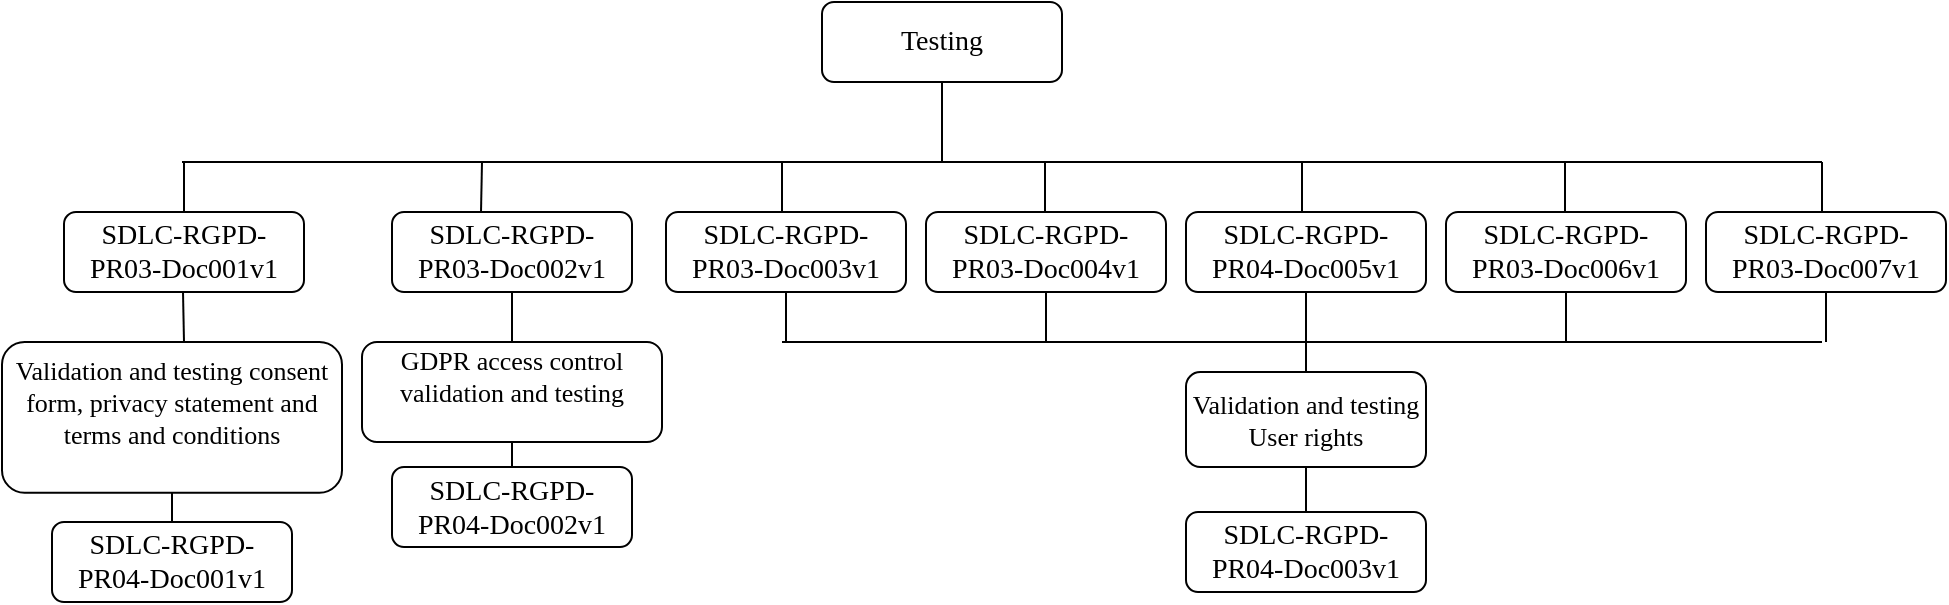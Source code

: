 <mxfile version="20.3.0" type="device"><diagram id="E203Ehq0CY6uqoC7Dn_K" name="Page-1"><mxGraphModel dx="946" dy="616" grid="1" gridSize="10" guides="1" tooltips="1" connect="1" arrows="1" fold="1" page="1" pageScale="1" pageWidth="827" pageHeight="1169" math="0" shadow="0"><root><mxCell id="0"/><mxCell id="1" parent="0"/><mxCell id="VaH-4Rq7gYr7jA8MtPZT-1" value="Testing" style="rounded=1;whiteSpace=wrap;html=1;fontSize=14;glass=0;strokeWidth=1;shadow=0;fontFamily=Verdana;" parent="1" vertex="1"><mxGeometry x="520" y="200" width="120" height="40" as="geometry"/></mxCell><mxCell id="VaH-4Rq7gYr7jA8MtPZT-2" value="&lt;p class=&quot;MsoNormal&quot; align=&quot;center&quot; style=&quot;font-size: 13px;&quot;&gt;Validation and testing consent form, privacy statement and terms and conditions&lt;/p&gt;&lt;div style=&quot;font-size: 13px;&quot;&gt;&lt;br style=&quot;font-size: 13px;&quot;&gt;&lt;/div&gt;" style="rounded=1;whiteSpace=wrap;html=1;fontSize=13;glass=0;strokeWidth=1;shadow=0;fontFamily=Verdana;" parent="1" vertex="1"><mxGeometry x="110" y="370" width="170" height="75.38" as="geometry"/></mxCell><mxCell id="VaH-4Rq7gYr7jA8MtPZT-3" value="" style="endArrow=none;html=1;fontFamily=Verdana;fontSize=14;" parent="1" edge="1"><mxGeometry width="50" height="50" relative="1" as="geometry"><mxPoint x="200" y="280" as="sourcePoint"/><mxPoint x="1020" y="280" as="targetPoint"/></mxGeometry></mxCell><mxCell id="VaH-4Rq7gYr7jA8MtPZT-4" value="SDLC-RGPD-PR03-Doc002v1" style="rounded=1;whiteSpace=wrap;html=1;fontSize=14;glass=0;strokeWidth=1;shadow=0;fontFamily=Verdana;" parent="1" vertex="1"><mxGeometry x="305" y="305" width="120" height="40" as="geometry"/></mxCell><mxCell id="VaH-4Rq7gYr7jA8MtPZT-5" value="SDLC-RGPD-PR03-Doc001v1" style="rounded=1;whiteSpace=wrap;html=1;fontSize=14;glass=0;strokeWidth=1;shadow=0;fontFamily=Verdana;" parent="1" vertex="1"><mxGeometry x="141" y="305" width="120" height="40" as="geometry"/></mxCell><mxCell id="VaH-4Rq7gYr7jA8MtPZT-6" value="" style="endArrow=none;html=1;entryX=0.5;entryY=0;entryDx=0;entryDy=0;fontFamily=Verdana;fontSize=14;" parent="1" target="VaH-4Rq7gYr7jA8MtPZT-5" edge="1"><mxGeometry width="50" height="50" relative="1" as="geometry"><mxPoint x="201" y="280" as="sourcePoint"/><mxPoint x="-119" y="310" as="targetPoint"/></mxGeometry></mxCell><mxCell id="VaH-4Rq7gYr7jA8MtPZT-7" value="" style="endArrow=none;html=1;entryX=0.5;entryY=0;entryDx=0;entryDy=0;fontFamily=Verdana;fontSize=14;" parent="1" edge="1"><mxGeometry width="50" height="50" relative="1" as="geometry"><mxPoint x="350" y="280" as="sourcePoint"/><mxPoint x="349.5" y="305.0" as="targetPoint"/></mxGeometry></mxCell><mxCell id="VaH-4Rq7gYr7jA8MtPZT-8" value="" style="endArrow=none;html=1;fontFamily=Verdana;fontSize=14;" parent="1" edge="1"><mxGeometry width="50" height="50" relative="1" as="geometry"><mxPoint x="500" y="310" as="sourcePoint"/><mxPoint x="500" y="280" as="targetPoint"/></mxGeometry></mxCell><mxCell id="VaH-4Rq7gYr7jA8MtPZT-9" value="SDLC-RGPD-PR03-Doc003v1" style="rounded=1;whiteSpace=wrap;html=1;fontSize=14;glass=0;strokeWidth=1;shadow=0;fontFamily=Verdana;" parent="1" vertex="1"><mxGeometry x="442" y="305" width="120" height="40" as="geometry"/></mxCell><mxCell id="VaH-4Rq7gYr7jA8MtPZT-10" value="" style="endArrow=none;html=1;entryX=0.5;entryY=1;entryDx=0;entryDy=0;fontFamily=Verdana;fontSize=14;" parent="1" edge="1"><mxGeometry width="50" height="50" relative="1" as="geometry"><mxPoint x="631.5" y="320" as="sourcePoint"/><mxPoint x="631.5" y="280" as="targetPoint"/></mxGeometry></mxCell><mxCell id="VaH-4Rq7gYr7jA8MtPZT-11" value="SDLC-RGPD-PR03-Doc004v1" style="rounded=1;whiteSpace=wrap;html=1;fontSize=14;glass=0;strokeWidth=1;shadow=0;fontFamily=Verdana;" parent="1" vertex="1"><mxGeometry x="572" y="305" width="120" height="40" as="geometry"/></mxCell><mxCell id="VaH-4Rq7gYr7jA8MtPZT-12" value="" style="endArrow=none;html=1;entryX=0.5;entryY=1;entryDx=0;entryDy=0;fontFamily=Verdana;fontSize=14;" parent="1" edge="1"><mxGeometry width="50" height="50" relative="1" as="geometry"><mxPoint x="760" y="320" as="sourcePoint"/><mxPoint x="760" y="280" as="targetPoint"/></mxGeometry></mxCell><mxCell id="VaH-4Rq7gYr7jA8MtPZT-13" value="SDLC-RGPD-PR04-Doc005v1" style="rounded=1;whiteSpace=wrap;html=1;fontSize=14;glass=0;strokeWidth=1;shadow=0;fontFamily=Verdana;" parent="1" vertex="1"><mxGeometry x="702" y="305" width="120" height="40" as="geometry"/></mxCell><mxCell id="VaH-4Rq7gYr7jA8MtPZT-14" value="" style="endArrow=none;html=1;entryX=0.5;entryY=1;entryDx=0;entryDy=0;fontFamily=Verdana;fontSize=14;" parent="1" edge="1"><mxGeometry width="50" height="50" relative="1" as="geometry"><mxPoint x="891.5" y="320" as="sourcePoint"/><mxPoint x="891.5" y="280" as="targetPoint"/></mxGeometry></mxCell><mxCell id="VaH-4Rq7gYr7jA8MtPZT-15" value="SDLC-RGPD-PR03-Doc006v1" style="rounded=1;whiteSpace=wrap;html=1;fontSize=14;glass=0;strokeWidth=1;shadow=0;fontFamily=Verdana;" parent="1" vertex="1"><mxGeometry x="832" y="305" width="120" height="40" as="geometry"/></mxCell><mxCell id="VaH-4Rq7gYr7jA8MtPZT-16" value="" style="endArrow=none;html=1;entryX=0.5;entryY=1;entryDx=0;entryDy=0;fontFamily=Verdana;fontSize=14;" parent="1" edge="1"><mxGeometry width="50" height="50" relative="1" as="geometry"><mxPoint x="1020" y="320" as="sourcePoint"/><mxPoint x="1020" y="280" as="targetPoint"/></mxGeometry></mxCell><mxCell id="VaH-4Rq7gYr7jA8MtPZT-17" value="SDLC-RGPD-PR03-Doc007v1" style="rounded=1;whiteSpace=wrap;html=1;fontSize=14;glass=0;strokeWidth=1;shadow=0;fontFamily=Verdana;" parent="1" vertex="1"><mxGeometry x="962" y="305" width="120" height="40" as="geometry"/></mxCell><mxCell id="VaH-4Rq7gYr7jA8MtPZT-18" value="" style="endArrow=none;html=1;exitX=0.5;exitY=1;exitDx=0;exitDy=0;fontFamily=Verdana;fontSize=14;" parent="1" source="VaH-4Rq7gYr7jA8MtPZT-1" edge="1"><mxGeometry width="50" height="50" relative="1" as="geometry"><mxPoint x="500" y="290" as="sourcePoint"/><mxPoint x="580" y="280" as="targetPoint"/></mxGeometry></mxCell><mxCell id="VaH-4Rq7gYr7jA8MtPZT-19" value="&lt;p class=&quot;MsoNormal&quot; align=&quot;center&quot; style=&quot;font-size: 13px;&quot;&gt;&lt;span style=&quot;font-size: 13px;&quot;&gt;GDPR access control validation and&amp;nbsp;&lt;/span&gt;&lt;span style=&quot;font-size: 13px;&quot;&gt;testing&lt;/span&gt;&lt;/p&gt;&lt;div style=&quot;font-size: 13px;&quot;&gt;&lt;br style=&quot;font-size: 13px;&quot;&gt;&lt;/div&gt;" style="rounded=1;whiteSpace=wrap;html=1;fontSize=13;glass=0;strokeWidth=1;shadow=0;fontFamily=Verdana;" parent="1" vertex="1"><mxGeometry x="290" y="370" width="150" height="50" as="geometry"/></mxCell><mxCell id="VaH-4Rq7gYr7jA8MtPZT-20" value="" style="endArrow=none;html=1;exitX=0.5;exitY=0;exitDx=0;exitDy=0;fontFamily=Verdana;fontSize=14;entryX=0.5;entryY=1;entryDx=0;entryDy=0;" parent="1" source="VaH-4Rq7gYr7jA8MtPZT-19" edge="1" target="VaH-4Rq7gYr7jA8MtPZT-4"><mxGeometry width="50" height="50" relative="1" as="geometry"><mxPoint x="350" y="360" as="sourcePoint"/><mxPoint x="349.5" y="345" as="targetPoint"/></mxGeometry></mxCell><mxCell id="VaH-4Rq7gYr7jA8MtPZT-21" value="&lt;p class=&quot;MsoNormal&quot; align=&quot;center&quot; style=&quot;font-size: 13px;&quot;&gt;Validation and testing User rights&lt;br style=&quot;font-size: 13px;&quot;&gt;&lt;/p&gt;" style="rounded=1;whiteSpace=wrap;html=1;fontSize=13;glass=0;strokeWidth=1;shadow=0;fontFamily=Verdana;" parent="1" vertex="1"><mxGeometry x="702" y="385" width="120" height="47.5" as="geometry"/></mxCell><mxCell id="VaH-4Rq7gYr7jA8MtPZT-22" value="SDLC-RGPD-PR04-Doc002v1" style="rounded=1;whiteSpace=wrap;html=1;fontSize=14;glass=0;strokeWidth=1;shadow=0;fontFamily=Verdana;" parent="1" vertex="1"><mxGeometry x="305" y="432.5" width="120" height="40" as="geometry"/></mxCell><mxCell id="VaH-4Rq7gYr7jA8MtPZT-23" value="" style="endArrow=none;html=1;entryX=0.5;entryY=0;entryDx=0;entryDy=0;fontFamily=Verdana;fontSize=14;exitX=0.5;exitY=1;exitDx=0;exitDy=0;" parent="1" target="VaH-4Rq7gYr7jA8MtPZT-22" edge="1" source="VaH-4Rq7gYr7jA8MtPZT-19"><mxGeometry width="50" height="50" relative="1" as="geometry"><mxPoint x="350" y="410" as="sourcePoint"/><mxPoint x="550" y="420" as="targetPoint"/></mxGeometry></mxCell><mxCell id="VaH-4Rq7gYr7jA8MtPZT-24" value="SDLC-RGPD-PR04-Doc003v1" style="rounded=1;whiteSpace=wrap;html=1;fontSize=14;glass=0;strokeWidth=1;shadow=0;fontFamily=Verdana;" parent="1" vertex="1"><mxGeometry x="702" y="455" width="120" height="40" as="geometry"/></mxCell><mxCell id="VaH-4Rq7gYr7jA8MtPZT-25" value="SDLC-RGPD-PR04-Doc001v1" style="rounded=1;whiteSpace=wrap;html=1;fontSize=14;glass=0;strokeWidth=1;shadow=0;fontFamily=Verdana;" parent="1" vertex="1"><mxGeometry x="135" y="460" width="120" height="40" as="geometry"/></mxCell><mxCell id="VaH-4Rq7gYr7jA8MtPZT-26" value="" style="endArrow=none;html=1;entryX=0.5;entryY=0;entryDx=0;entryDy=0;exitX=0.5;exitY=1;exitDx=0;exitDy=0;fontFamily=Verdana;fontSize=14;" parent="1" source="VaH-4Rq7gYr7jA8MtPZT-2" target="VaH-4Rq7gYr7jA8MtPZT-25" edge="1"><mxGeometry width="50" height="50" relative="1" as="geometry"><mxPoint x="200" y="450" as="sourcePoint"/><mxPoint x="400" y="450" as="targetPoint"/></mxGeometry></mxCell><mxCell id="VaH-4Rq7gYr7jA8MtPZT-27" value="" style="endArrow=none;html=1;entryX=0.5;entryY=1;entryDx=0;entryDy=0;fontFamily=Verdana;fontSize=14;" parent="1" source="VaH-4Rq7gYr7jA8MtPZT-24" target="VaH-4Rq7gYr7jA8MtPZT-21" edge="1"><mxGeometry width="50" height="50" relative="1" as="geometry"><mxPoint x="772" y="395" as="sourcePoint"/><mxPoint x="762" y="445" as="targetPoint"/><Array as="points"/></mxGeometry></mxCell><mxCell id="VaH-4Rq7gYr7jA8MtPZT-28" value="" style="endArrow=none;html=1;exitX=0.5;exitY=0;exitDx=0;exitDy=0;fontFamily=Verdana;fontSize=14;" parent="1" source="VaH-4Rq7gYr7jA8MtPZT-21" edge="1"><mxGeometry width="50" height="50" relative="1" as="geometry"><mxPoint x="593" y="285" as="sourcePoint"/><mxPoint x="762" y="370" as="targetPoint"/></mxGeometry></mxCell><mxCell id="VaH-4Rq7gYr7jA8MtPZT-29" value="" style="endArrow=none;html=1;entryX=0.5;entryY=1;entryDx=0;entryDy=0;exitX=0.5;exitY=0;exitDx=0;exitDy=0;fontFamily=Verdana;fontSize=14;" parent="1" edge="1"><mxGeometry width="50" height="50" relative="1" as="geometry"><mxPoint x="632" y="370" as="sourcePoint"/><mxPoint x="632" y="345" as="targetPoint"/></mxGeometry></mxCell><mxCell id="VaH-4Rq7gYr7jA8MtPZT-30" value="" style="endArrow=none;html=1;entryX=0.5;entryY=1;entryDx=0;entryDy=0;exitX=0.5;exitY=0;exitDx=0;exitDy=0;fontFamily=Verdana;fontSize=14;" parent="1" edge="1"><mxGeometry width="50" height="50" relative="1" as="geometry"><mxPoint x="762" y="370" as="sourcePoint"/><mxPoint x="762" y="345" as="targetPoint"/></mxGeometry></mxCell><mxCell id="VaH-4Rq7gYr7jA8MtPZT-31" value="" style="endArrow=none;html=1;entryX=0.5;entryY=1;entryDx=0;entryDy=0;exitX=0.5;exitY=0;exitDx=0;exitDy=0;fontFamily=Verdana;fontSize=14;" parent="1" edge="1"><mxGeometry width="50" height="50" relative="1" as="geometry"><mxPoint x="892" y="370" as="sourcePoint"/><mxPoint x="892" y="345" as="targetPoint"/></mxGeometry></mxCell><mxCell id="VaH-4Rq7gYr7jA8MtPZT-32" value="" style="endArrow=none;html=1;entryX=0.5;entryY=1;entryDx=0;entryDy=0;exitX=0.5;exitY=0;exitDx=0;exitDy=0;fontFamily=Verdana;fontSize=14;" parent="1" edge="1"><mxGeometry width="50" height="50" relative="1" as="geometry"><mxPoint x="1022" y="370" as="sourcePoint"/><mxPoint x="1022" y="345" as="targetPoint"/></mxGeometry></mxCell><mxCell id="VaH-4Rq7gYr7jA8MtPZT-33" value="" style="endArrow=none;html=1;exitX=0.5;exitY=0;exitDx=0;exitDy=0;fontFamily=Verdana;fontSize=14;" parent="1" edge="1"><mxGeometry width="50" height="50" relative="1" as="geometry"><mxPoint x="201" y="370" as="sourcePoint"/><mxPoint x="200.5" y="345" as="targetPoint"/></mxGeometry></mxCell><mxCell id="VaH-4Rq7gYr7jA8MtPZT-34" value="" style="endArrow=none;html=1;entryX=0.5;entryY=1;entryDx=0;entryDy=0;fontFamily=Verdana;fontSize=14;" parent="1" target="VaH-4Rq7gYr7jA8MtPZT-9" edge="1"><mxGeometry width="50" height="50" relative="1" as="geometry"><mxPoint x="502" y="370" as="sourcePoint"/><mxPoint x="642" y="355" as="targetPoint"/></mxGeometry></mxCell><mxCell id="VaH-4Rq7gYr7jA8MtPZT-35" value="" style="endArrow=none;html=1;fontFamily=Verdana;fontSize=14;" parent="1" edge="1"><mxGeometry width="50" height="50" relative="1" as="geometry"><mxPoint x="500" y="370" as="sourcePoint"/><mxPoint x="1020" y="370" as="targetPoint"/></mxGeometry></mxCell></root></mxGraphModel></diagram></mxfile>